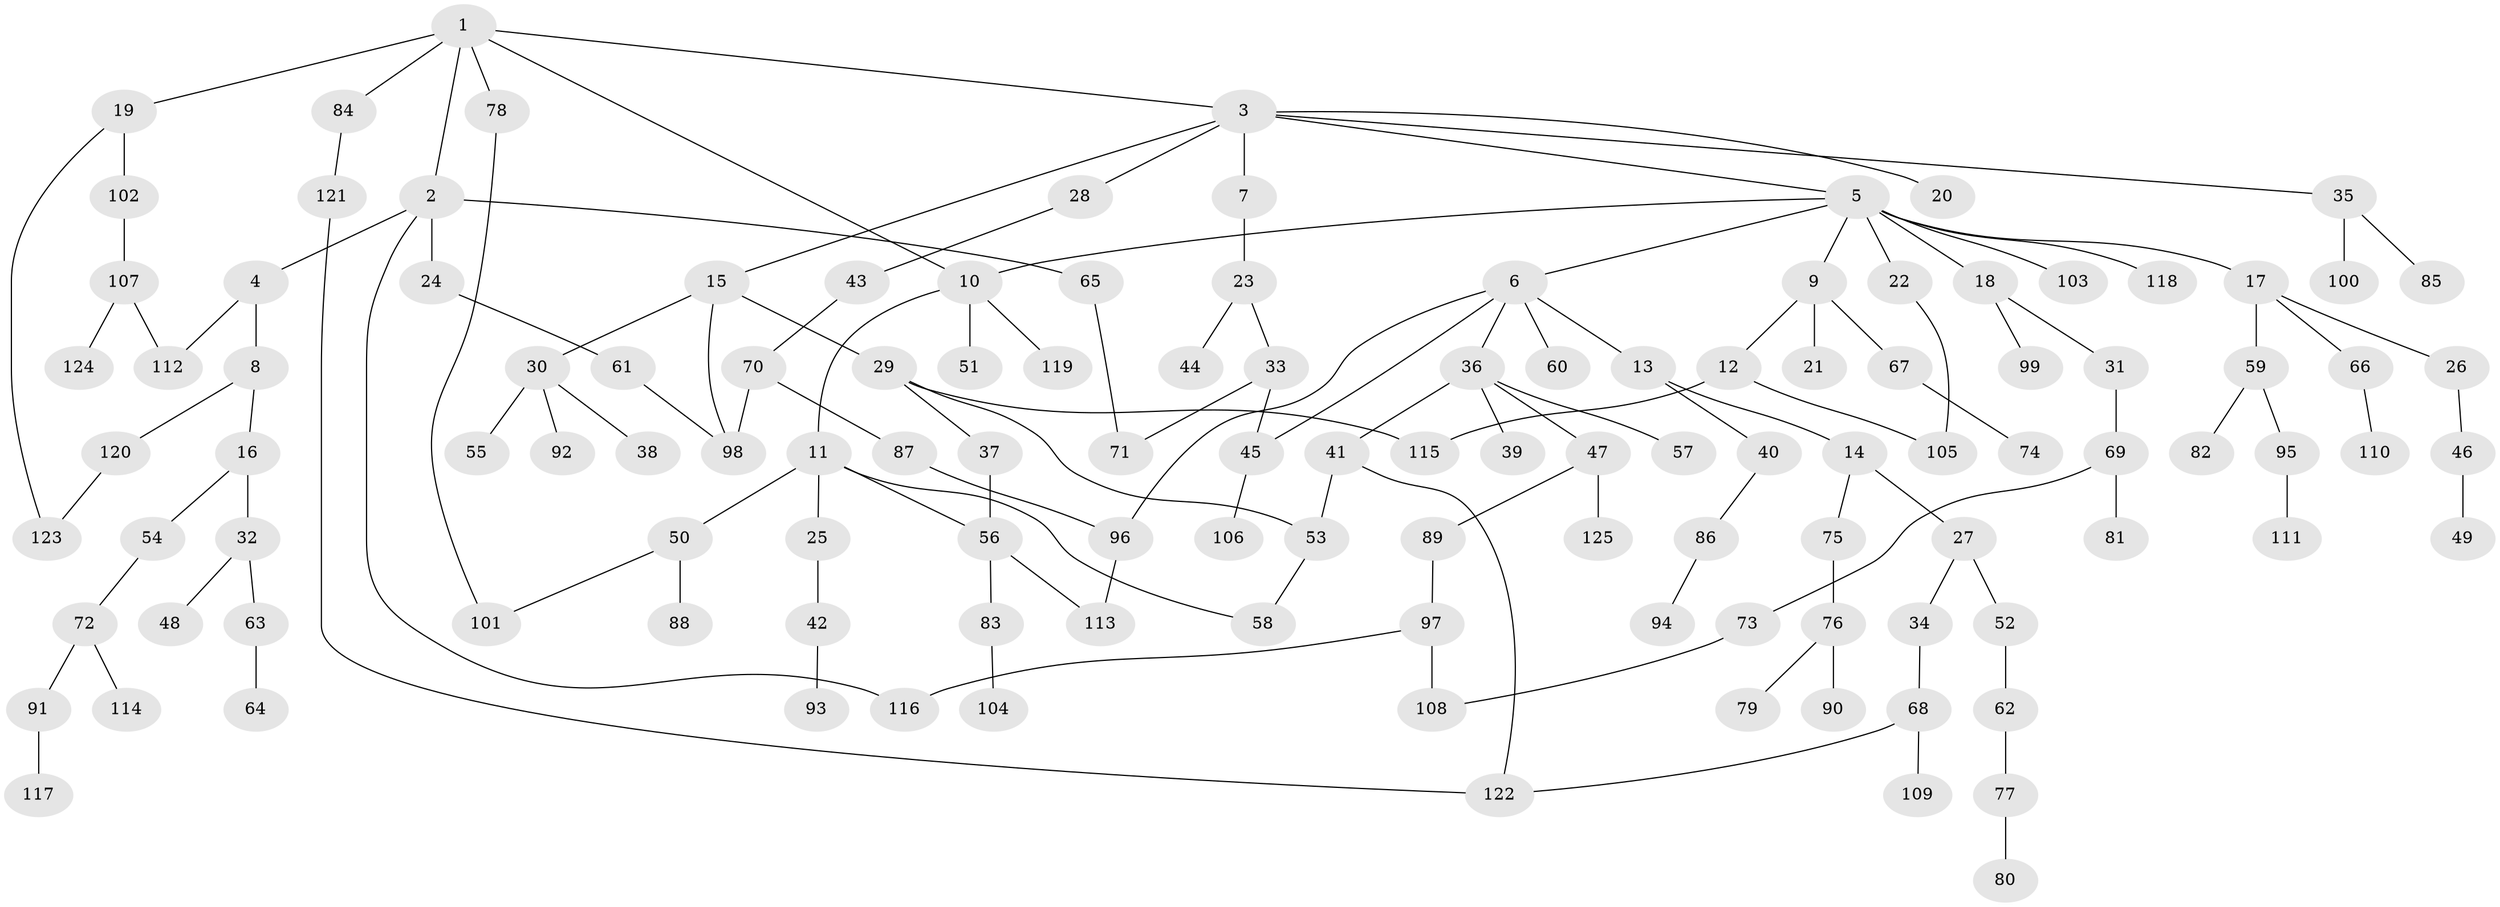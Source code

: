 // Generated by graph-tools (version 1.1) at 2025/01/03/09/25 03:01:01]
// undirected, 125 vertices, 143 edges
graph export_dot {
graph [start="1"]
  node [color=gray90,style=filled];
  1;
  2;
  3;
  4;
  5;
  6;
  7;
  8;
  9;
  10;
  11;
  12;
  13;
  14;
  15;
  16;
  17;
  18;
  19;
  20;
  21;
  22;
  23;
  24;
  25;
  26;
  27;
  28;
  29;
  30;
  31;
  32;
  33;
  34;
  35;
  36;
  37;
  38;
  39;
  40;
  41;
  42;
  43;
  44;
  45;
  46;
  47;
  48;
  49;
  50;
  51;
  52;
  53;
  54;
  55;
  56;
  57;
  58;
  59;
  60;
  61;
  62;
  63;
  64;
  65;
  66;
  67;
  68;
  69;
  70;
  71;
  72;
  73;
  74;
  75;
  76;
  77;
  78;
  79;
  80;
  81;
  82;
  83;
  84;
  85;
  86;
  87;
  88;
  89;
  90;
  91;
  92;
  93;
  94;
  95;
  96;
  97;
  98;
  99;
  100;
  101;
  102;
  103;
  104;
  105;
  106;
  107;
  108;
  109;
  110;
  111;
  112;
  113;
  114;
  115;
  116;
  117;
  118;
  119;
  120;
  121;
  122;
  123;
  124;
  125;
  1 -- 2;
  1 -- 3;
  1 -- 10;
  1 -- 19;
  1 -- 78;
  1 -- 84;
  2 -- 4;
  2 -- 24;
  2 -- 65;
  2 -- 116;
  3 -- 5;
  3 -- 7;
  3 -- 15;
  3 -- 20;
  3 -- 28;
  3 -- 35;
  4 -- 8;
  4 -- 112;
  5 -- 6;
  5 -- 9;
  5 -- 17;
  5 -- 18;
  5 -- 22;
  5 -- 103;
  5 -- 118;
  5 -- 10;
  6 -- 13;
  6 -- 36;
  6 -- 60;
  6 -- 96;
  6 -- 45;
  7 -- 23;
  8 -- 16;
  8 -- 120;
  9 -- 12;
  9 -- 21;
  9 -- 67;
  10 -- 11;
  10 -- 51;
  10 -- 119;
  11 -- 25;
  11 -- 50;
  11 -- 56;
  11 -- 58;
  12 -- 105;
  12 -- 115;
  13 -- 14;
  13 -- 40;
  14 -- 27;
  14 -- 75;
  15 -- 29;
  15 -- 30;
  15 -- 98;
  16 -- 32;
  16 -- 54;
  17 -- 26;
  17 -- 59;
  17 -- 66;
  18 -- 31;
  18 -- 99;
  19 -- 102;
  19 -- 123;
  22 -- 105;
  23 -- 33;
  23 -- 44;
  24 -- 61;
  25 -- 42;
  26 -- 46;
  27 -- 34;
  27 -- 52;
  28 -- 43;
  29 -- 37;
  29 -- 53;
  29 -- 115;
  30 -- 38;
  30 -- 55;
  30 -- 92;
  31 -- 69;
  32 -- 48;
  32 -- 63;
  33 -- 45;
  33 -- 71;
  34 -- 68;
  35 -- 85;
  35 -- 100;
  36 -- 39;
  36 -- 41;
  36 -- 47;
  36 -- 57;
  37 -- 56;
  40 -- 86;
  41 -- 122;
  41 -- 53;
  42 -- 93;
  43 -- 70;
  45 -- 106;
  46 -- 49;
  47 -- 89;
  47 -- 125;
  50 -- 88;
  50 -- 101;
  52 -- 62;
  53 -- 58;
  54 -- 72;
  56 -- 83;
  56 -- 113;
  59 -- 82;
  59 -- 95;
  61 -- 98;
  62 -- 77;
  63 -- 64;
  65 -- 71;
  66 -- 110;
  67 -- 74;
  68 -- 109;
  68 -- 122;
  69 -- 73;
  69 -- 81;
  70 -- 87;
  70 -- 98;
  72 -- 91;
  72 -- 114;
  73 -- 108;
  75 -- 76;
  76 -- 79;
  76 -- 90;
  77 -- 80;
  78 -- 101;
  83 -- 104;
  84 -- 121;
  86 -- 94;
  87 -- 96;
  89 -- 97;
  91 -- 117;
  95 -- 111;
  96 -- 113;
  97 -- 116;
  97 -- 108;
  102 -- 107;
  107 -- 124;
  107 -- 112;
  120 -- 123;
  121 -- 122;
}

